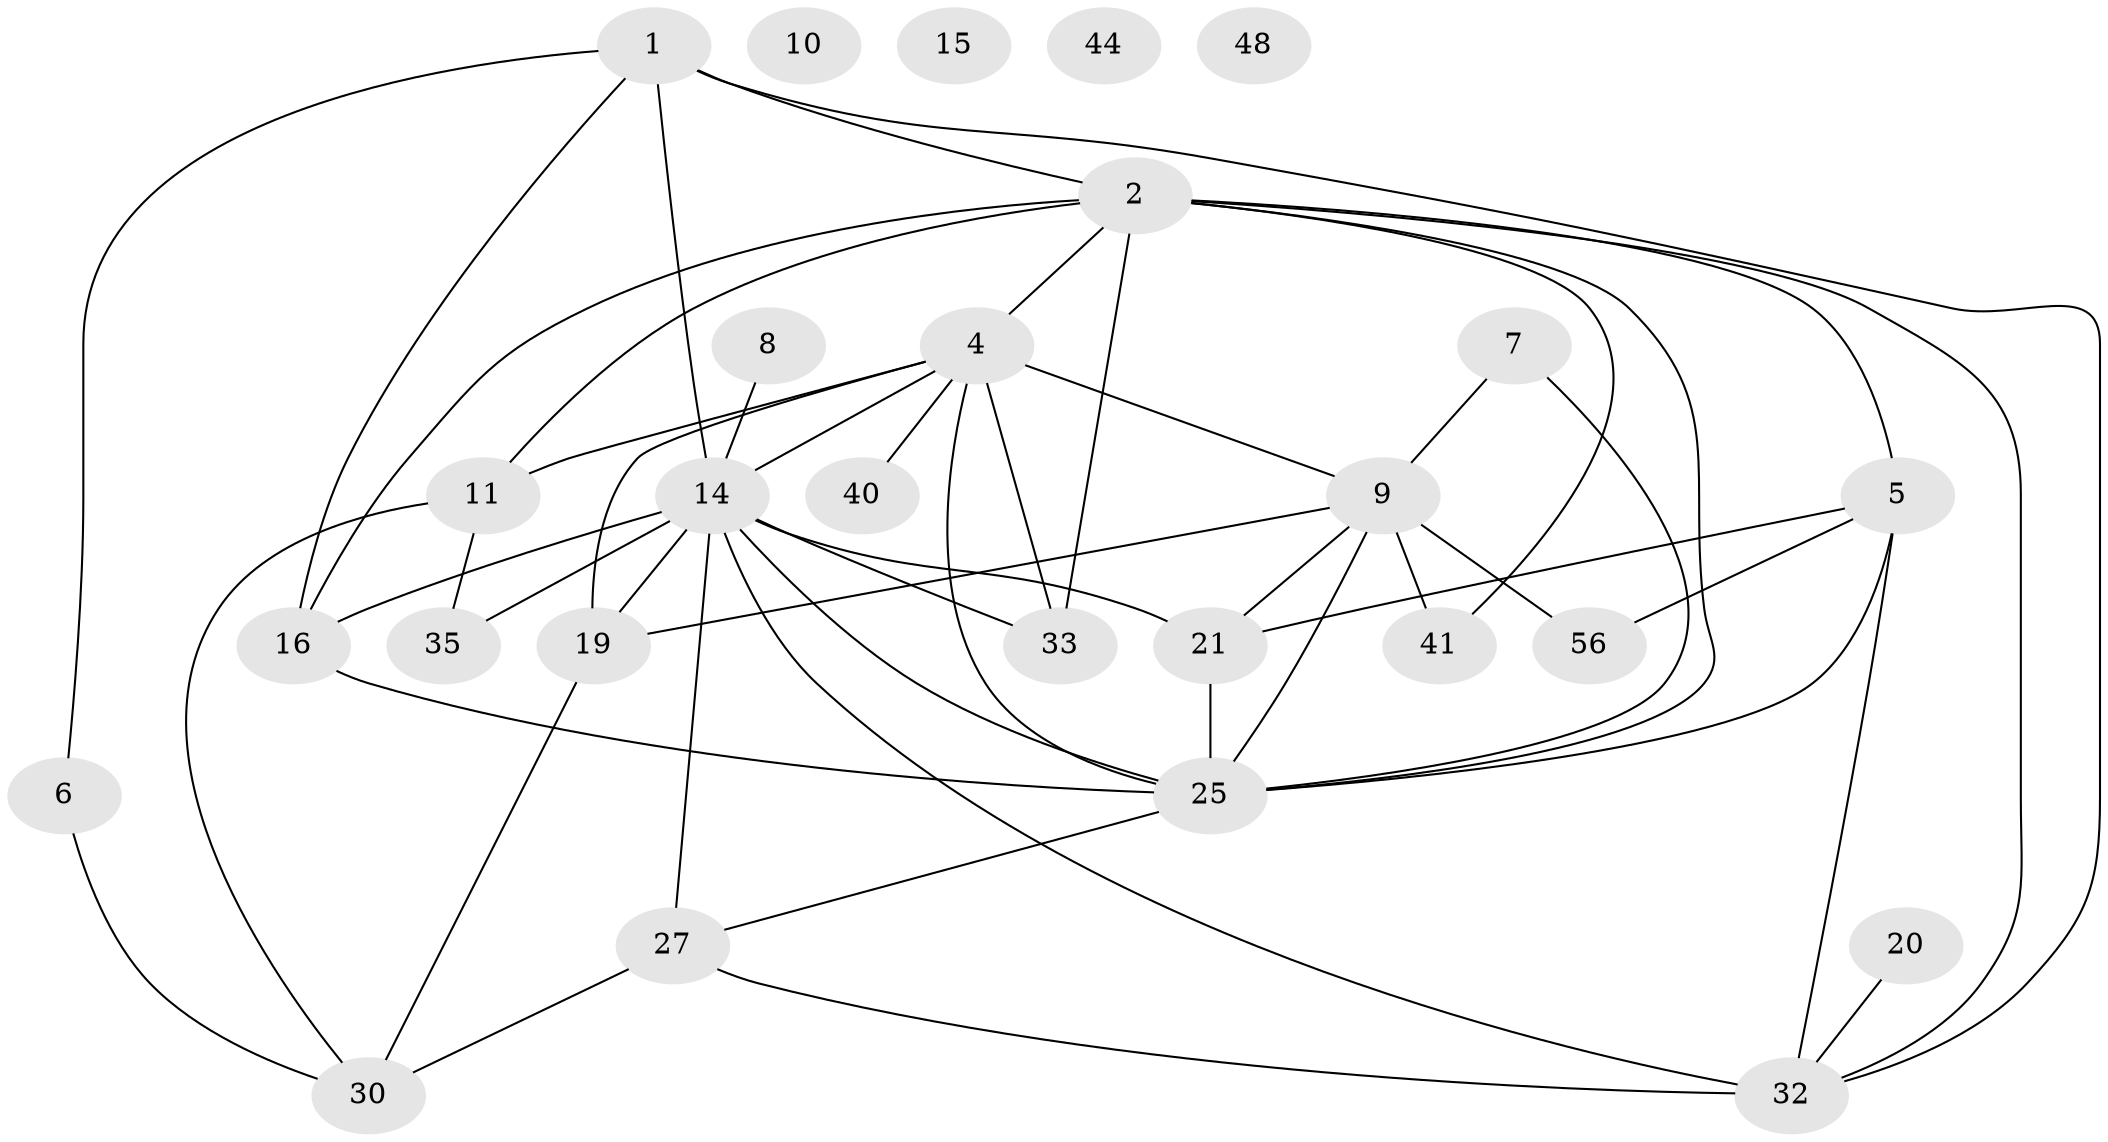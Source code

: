 // original degree distribution, {1: 0.16176470588235295, 5: 0.10294117647058823, 3: 0.22058823529411764, 6: 0.058823529411764705, 4: 0.14705882352941177, 2: 0.25, 0: 0.04411764705882353, 7: 0.014705882352941176}
// Generated by graph-tools (version 1.1) at 2025/16/03/04/25 18:16:27]
// undirected, 27 vertices, 50 edges
graph export_dot {
graph [start="1"]
  node [color=gray90,style=filled];
  1 [super="+13"];
  2 [super="+12+3+55"];
  4 [super="+65+68+50"];
  5 [super="+28"];
  6 [super="+34"];
  7 [super="+39"];
  8;
  9 [super="+29+47"];
  10 [super="+61+60"];
  11 [super="+63+17"];
  14 [super="+18+45"];
  15;
  16;
  19 [super="+67+62+24+43"];
  20;
  21 [super="+26"];
  25 [super="+57+36"];
  27 [super="+31"];
  30 [super="+52"];
  32 [super="+37+58"];
  33 [super="+38+53+46+42"];
  35;
  40;
  41;
  44;
  48;
  56;
  1 -- 32;
  1 -- 16;
  1 -- 14;
  1 -- 2;
  1 -- 6;
  2 -- 11;
  2 -- 5;
  2 -- 25 [weight=2];
  2 -- 41;
  2 -- 4;
  2 -- 16;
  2 -- 32;
  2 -- 33 [weight=2];
  4 -- 19;
  4 -- 40;
  4 -- 9;
  4 -- 33 [weight=2];
  4 -- 14;
  4 -- 11;
  4 -- 25;
  5 -- 21;
  5 -- 56;
  5 -- 32;
  5 -- 25;
  6 -- 30;
  7 -- 9;
  7 -- 25;
  8 -- 14;
  9 -- 21;
  9 -- 41 [weight=2];
  9 -- 56;
  9 -- 19;
  9 -- 25;
  11 -- 35;
  11 -- 30;
  14 -- 32 [weight=2];
  14 -- 33;
  14 -- 16;
  14 -- 19 [weight=2];
  14 -- 27;
  14 -- 35;
  14 -- 21;
  14 -- 25 [weight=2];
  16 -- 25;
  19 -- 30;
  20 -- 32;
  21 -- 25;
  25 -- 27;
  27 -- 30;
  27 -- 32;
}
